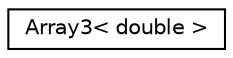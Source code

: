 digraph "Graphical Class Hierarchy"
{
 // LATEX_PDF_SIZE
  edge [fontname="Helvetica",fontsize="10",labelfontname="Helvetica",labelfontsize="10"];
  node [fontname="Helvetica",fontsize="10",shape=record];
  rankdir="LR";
  Node0 [label="Array3\< double \>",height=0.2,width=0.4,color="black", fillcolor="white", style="filled",URL="$class_array3.html",tooltip=" "];
}
